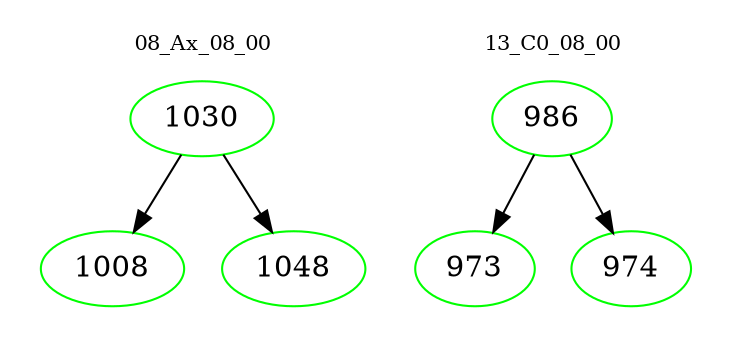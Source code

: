 digraph{
subgraph cluster_0 {
color = white
label = "08_Ax_08_00";
fontsize=10;
T0_1030 [label="1030", color="green"]
T0_1030 -> T0_1008 [color="black"]
T0_1008 [label="1008", color="green"]
T0_1030 -> T0_1048 [color="black"]
T0_1048 [label="1048", color="green"]
}
subgraph cluster_1 {
color = white
label = "13_C0_08_00";
fontsize=10;
T1_986 [label="986", color="green"]
T1_986 -> T1_973 [color="black"]
T1_973 [label="973", color="green"]
T1_986 -> T1_974 [color="black"]
T1_974 [label="974", color="green"]
}
}
